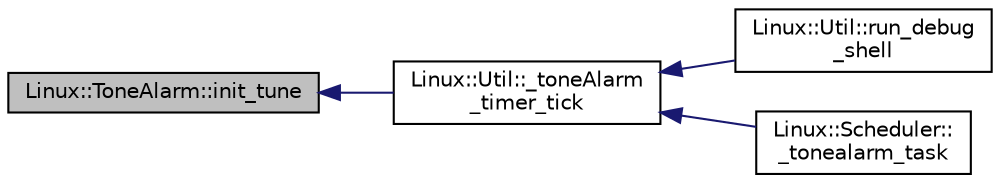 digraph "Linux::ToneAlarm::init_tune"
{
 // INTERACTIVE_SVG=YES
  edge [fontname="Helvetica",fontsize="10",labelfontname="Helvetica",labelfontsize="10"];
  node [fontname="Helvetica",fontsize="10",shape=record];
  rankdir="LR";
  Node1 [label="Linux::ToneAlarm::init_tune",height=0.2,width=0.4,color="black", fillcolor="grey75", style="filled", fontcolor="black"];
  Node1 -> Node2 [dir="back",color="midnightblue",fontsize="10",style="solid",fontname="Helvetica"];
  Node2 [label="Linux::Util::_toneAlarm\l_timer_tick",height=0.2,width=0.4,color="black", fillcolor="white", style="filled",URL="$classLinux_1_1Util.html#a0fa44607a6a7031ff079037d769c7e0f"];
  Node2 -> Node3 [dir="back",color="midnightblue",fontsize="10",style="solid",fontname="Helvetica"];
  Node3 [label="Linux::Util::run_debug\l_shell",height=0.2,width=0.4,color="black", fillcolor="white", style="filled",URL="$classLinux_1_1Util.html#a3955c101dfea40ec4336f49ebcd47b18"];
  Node2 -> Node4 [dir="back",color="midnightblue",fontsize="10",style="solid",fontname="Helvetica"];
  Node4 [label="Linux::Scheduler::\l_tonealarm_task",height=0.2,width=0.4,color="black", fillcolor="white", style="filled",URL="$classLinux_1_1Scheduler.html#a456ada85bce53420b351a1119a1acee7"];
}
